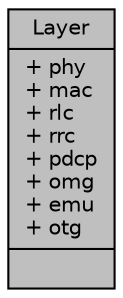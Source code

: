 digraph "Layer"
{
 // LATEX_PDF_SIZE
  edge [fontname="Helvetica",fontsize="10",labelfontname="Helvetica",labelfontsize="10"];
  node [fontname="Helvetica",fontsize="10",shape=record];
  Node1 [label="{Layer\n|+ phy\l+ mac\l+ rlc\l+ rrc\l+ pdcp\l+ omg\l+ emu\l+ otg\l|}",height=0.2,width=0.4,color="black", fillcolor="grey75", style="filled", fontcolor="black",tooltip=" "];
}
